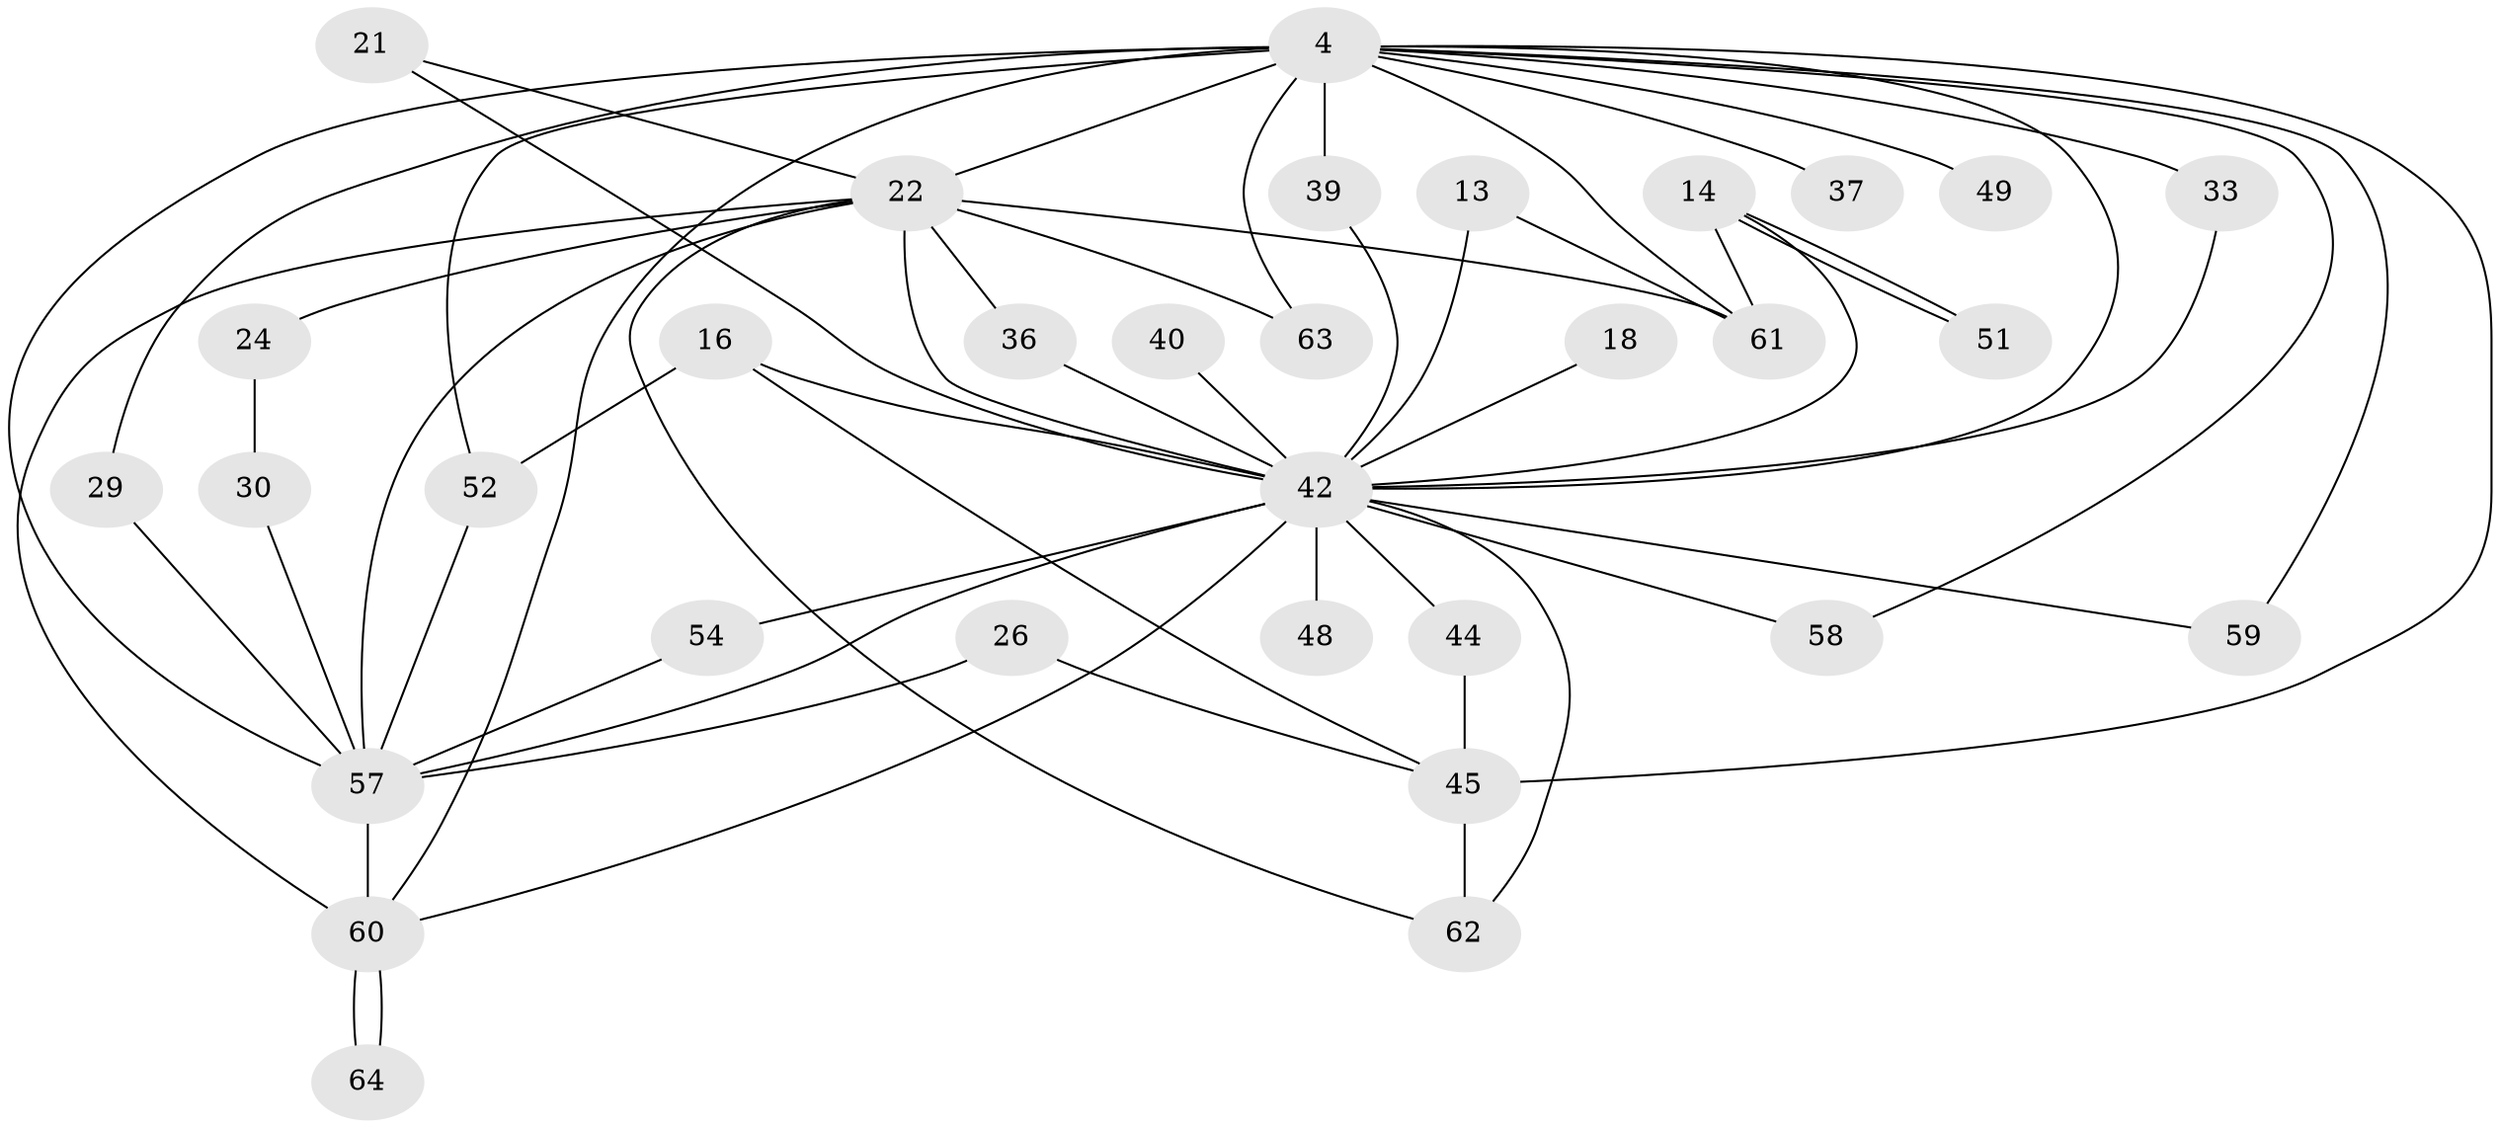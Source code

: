 // original degree distribution, {15: 0.0625, 12: 0.015625, 19: 0.015625, 17: 0.015625, 16: 0.015625, 21: 0.015625, 18: 0.015625, 3: 0.25, 5: 0.046875, 4: 0.078125, 2: 0.46875}
// Generated by graph-tools (version 1.1) at 2025/43/03/09/25 04:43:23]
// undirected, 32 vertices, 59 edges
graph export_dot {
graph [start="1"]
  node [color=gray90,style=filled];
  4 [super="+2"];
  13;
  14;
  16;
  18;
  21;
  22 [super="+11+9"];
  24;
  26;
  29;
  30;
  33;
  36;
  37;
  39 [super="+23+25"];
  40;
  42 [super="+35+10"];
  44;
  45 [super="+17"];
  48;
  49;
  51;
  52 [super="+50"];
  54;
  57 [super="+12+7"];
  58;
  59;
  60 [super="+19+43+55+53"];
  61 [super="+41+47"];
  62 [super="+56"];
  63;
  64;
  4 -- 29;
  4 -- 45 [weight=2];
  4 -- 49 [weight=2];
  4 -- 58;
  4 -- 59;
  4 -- 33;
  4 -- 37 [weight=2];
  4 -- 42 [weight=10];
  4 -- 52;
  4 -- 63;
  4 -- 22 [weight=7];
  4 -- 57 [weight=6];
  4 -- 39 [weight=3];
  4 -- 60 [weight=3];
  4 -- 61 [weight=2];
  13 -- 42 [weight=2];
  13 -- 61;
  14 -- 51;
  14 -- 51;
  14 -- 42 [weight=2];
  14 -- 61;
  16 -- 45;
  16 -- 42 [weight=2];
  16 -- 52;
  18 -- 42 [weight=2];
  21 -- 22;
  21 -- 42;
  22 -- 24 [weight=2];
  22 -- 36;
  22 -- 57 [weight=5];
  22 -- 61 [weight=2];
  22 -- 63;
  22 -- 60 [weight=5];
  22 -- 42 [weight=8];
  22 -- 62;
  24 -- 30;
  26 -- 45;
  26 -- 57;
  29 -- 57;
  30 -- 57;
  33 -- 42;
  36 -- 42;
  39 -- 42;
  40 -- 42 [weight=2];
  42 -- 44;
  42 -- 48 [weight=2];
  42 -- 54;
  42 -- 57 [weight=7];
  42 -- 58;
  42 -- 59;
  42 -- 62;
  42 -- 60;
  44 -- 45;
  45 -- 62;
  52 -- 57;
  54 -- 57;
  57 -- 60 [weight=3];
  60 -- 64;
  60 -- 64;
}

